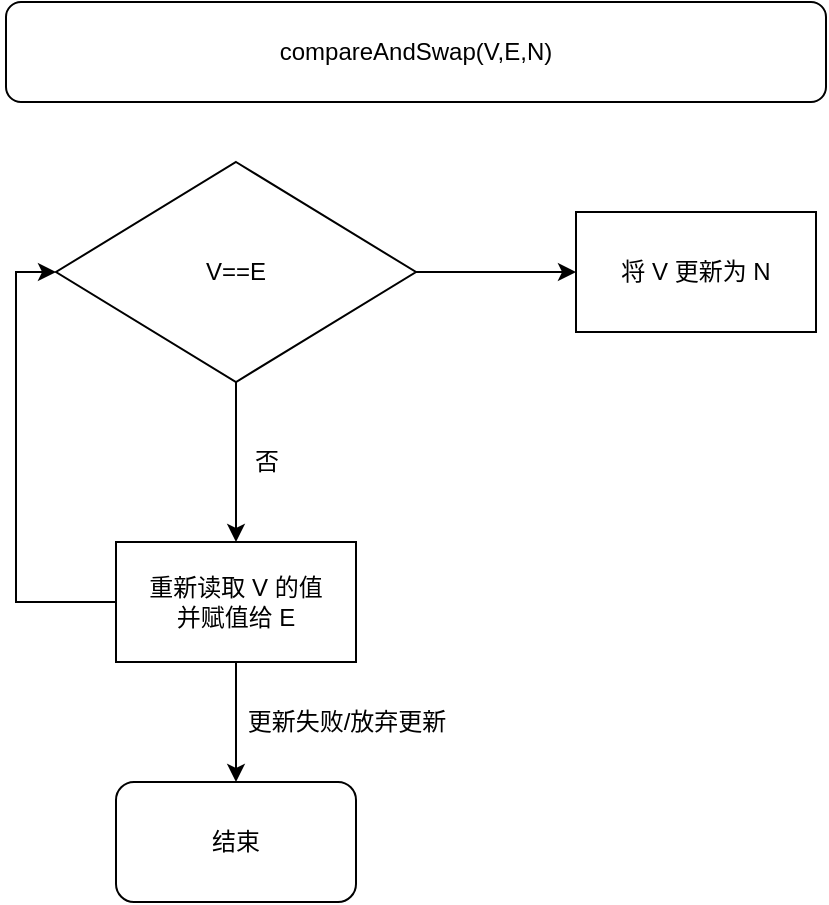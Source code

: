 <mxfile version="15.8.9" type="device"><diagram id="ouU-xfDbH3Fw3Wf2oFH5" name="Page-1"><mxGraphModel dx="1038" dy="617" grid="0" gridSize="10" guides="1" tooltips="1" connect="1" arrows="1" fold="1" page="0" pageScale="1" pageWidth="827" pageHeight="1169" math="0" shadow="0"><root><mxCell id="0"/><mxCell id="1" parent="0"/><mxCell id="A-YK-84NzDd78OVXsc2X-1" value="compareAndSwap(V,E,N)" style="rounded=1;whiteSpace=wrap;html=1;" vertex="1" parent="1"><mxGeometry x="180" y="50" width="410" height="50" as="geometry"/></mxCell><mxCell id="A-YK-84NzDd78OVXsc2X-5" value="" style="edgeStyle=orthogonalEdgeStyle;rounded=0;orthogonalLoop=1;jettySize=auto;html=1;" edge="1" parent="1" source="A-YK-84NzDd78OVXsc2X-3" target="A-YK-84NzDd78OVXsc2X-4"><mxGeometry relative="1" as="geometry"/></mxCell><mxCell id="A-YK-84NzDd78OVXsc2X-12" value="" style="edgeStyle=orthogonalEdgeStyle;rounded=0;orthogonalLoop=1;jettySize=auto;html=1;" edge="1" parent="1" source="A-YK-84NzDd78OVXsc2X-3" target="A-YK-84NzDd78OVXsc2X-11"><mxGeometry relative="1" as="geometry"/></mxCell><mxCell id="A-YK-84NzDd78OVXsc2X-3" value="V==E" style="rhombus;whiteSpace=wrap;html=1;" vertex="1" parent="1"><mxGeometry x="205" y="130" width="180" height="110" as="geometry"/></mxCell><mxCell id="A-YK-84NzDd78OVXsc2X-6" style="edgeStyle=orthogonalEdgeStyle;rounded=0;orthogonalLoop=1;jettySize=auto;html=1;exitX=0;exitY=0.5;exitDx=0;exitDy=0;entryX=0;entryY=0.5;entryDx=0;entryDy=0;" edge="1" parent="1" source="A-YK-84NzDd78OVXsc2X-4" target="A-YK-84NzDd78OVXsc2X-3"><mxGeometry relative="1" as="geometry"/></mxCell><mxCell id="A-YK-84NzDd78OVXsc2X-9" value="" style="edgeStyle=orthogonalEdgeStyle;rounded=0;orthogonalLoop=1;jettySize=auto;html=1;" edge="1" parent="1" source="A-YK-84NzDd78OVXsc2X-4" target="A-YK-84NzDd78OVXsc2X-8"><mxGeometry relative="1" as="geometry"/></mxCell><mxCell id="A-YK-84NzDd78OVXsc2X-4" value="重新读取 V 的值&lt;br&gt;并赋值给 E" style="rounded=0;whiteSpace=wrap;html=1;" vertex="1" parent="1"><mxGeometry x="235" y="320" width="120" height="60" as="geometry"/></mxCell><mxCell id="A-YK-84NzDd78OVXsc2X-7" value="否" style="text;html=1;align=center;verticalAlign=middle;resizable=0;points=[];autosize=1;strokeColor=none;fillColor=none;" vertex="1" parent="1"><mxGeometry x="295" y="270" width="30" height="20" as="geometry"/></mxCell><mxCell id="A-YK-84NzDd78OVXsc2X-8" value="结束" style="rounded=1;whiteSpace=wrap;html=1;" vertex="1" parent="1"><mxGeometry x="235" y="440" width="120" height="60" as="geometry"/></mxCell><mxCell id="A-YK-84NzDd78OVXsc2X-10" value="更新失败/放弃更新" style="text;html=1;align=center;verticalAlign=middle;resizable=0;points=[];autosize=1;strokeColor=none;fillColor=none;" vertex="1" parent="1"><mxGeometry x="295" y="400" width="110" height="20" as="geometry"/></mxCell><mxCell id="A-YK-84NzDd78OVXsc2X-11" value="将 V 更新为 N" style="rounded=0;whiteSpace=wrap;html=1;" vertex="1" parent="1"><mxGeometry x="465" y="155" width="120" height="60" as="geometry"/></mxCell></root></mxGraphModel></diagram></mxfile>